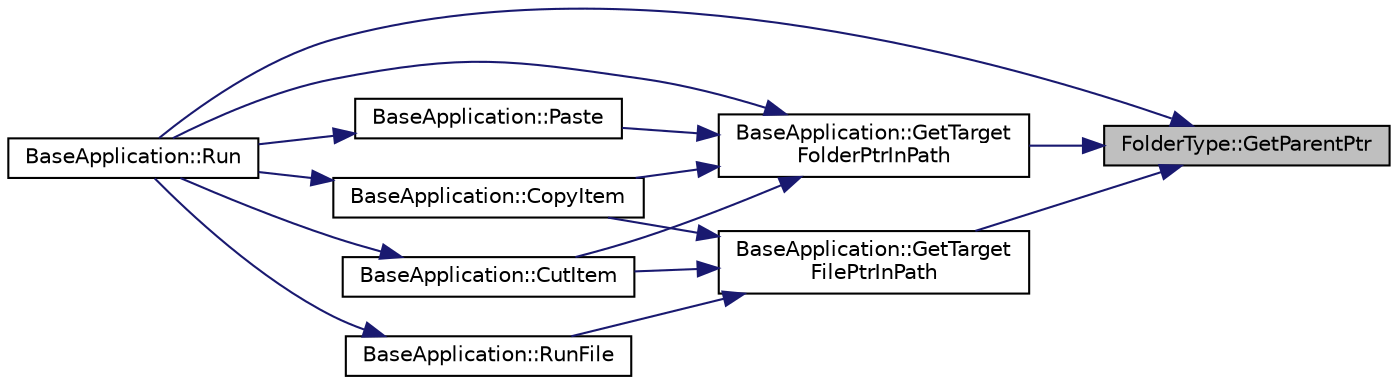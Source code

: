 digraph "FolderType::GetParentPtr"
{
 // LATEX_PDF_SIZE
  edge [fontname="Helvetica",fontsize="10",labelfontname="Helvetica",labelfontsize="10"];
  node [fontname="Helvetica",fontsize="10",shape=record];
  rankdir="RL";
  Node62 [label="FolderType::GetParentPtr",height=0.2,width=0.4,color="black", fillcolor="grey75", style="filled", fontcolor="black",tooltip="Get ParentFolder."];
  Node62 -> Node63 [dir="back",color="midnightblue",fontsize="10",style="solid",fontname="Helvetica"];
  Node63 [label="BaseApplication::Run",height=0.2,width=0.4,color="black", fillcolor="white", style="filled",URL="$class_base_application.html#a8f2ce8add401a3b537f041df9f7ef978",tooltip="Program driver."];
  Node62 -> Node64 [dir="back",color="midnightblue",fontsize="10",style="solid",fontname="Helvetica"];
  Node64 [label="BaseApplication::GetTarget\lFolderPtrInPath",height=0.2,width=0.4,color="black", fillcolor="white", style="filled",URL="$class_base_application.html#a8bcc37c5ac700ff9dca8b0acf8589a5d",tooltip="using Path processor find TargetFolder @detail trace the folder path"];
  Node64 -> Node63 [dir="back",color="midnightblue",fontsize="10",style="solid",fontname="Helvetica"];
  Node64 -> Node65 [dir="back",color="midnightblue",fontsize="10",style="solid",fontname="Helvetica"];
  Node65 [label="BaseApplication::CopyItem",height=0.2,width=0.4,color="black", fillcolor="white", style="filled",URL="$class_base_application.html#af39725a09486b8746e54e59781deee99",tooltip="Copy Item. @detail operation copy [target] [value] copy [target] store on Heap copy [target] [value] ..."];
  Node65 -> Node63 [dir="back",color="midnightblue",fontsize="10",style="solid",fontname="Helvetica"];
  Node64 -> Node66 [dir="back",color="midnightblue",fontsize="10",style="solid",fontname="Helvetica"];
  Node66 [label="BaseApplication::CutItem",height=0.2,width=0.4,color="black", fillcolor="white", style="filled",URL="$class_base_application.html#a0457f13f4b461515b9930424b5328cd0",tooltip="cut/move Item. @detail operation cut [target] [value] cut [target] store on Heap and delete it cut [t..."];
  Node66 -> Node63 [dir="back",color="midnightblue",fontsize="10",style="solid",fontname="Helvetica"];
  Node64 -> Node67 [dir="back",color="midnightblue",fontsize="10",style="solid",fontname="Helvetica"];
  Node67 [label="BaseApplication::Paste",height=0.2,width=0.4,color="black", fillcolor="white", style="filled",URL="$class_base_application.html#a567c67b347b15a02f194fa0d39d744f1",tooltip="paste Item. @detail operation paste [value] paste [target] paste heap data to Value default value is ..."];
  Node67 -> Node63 [dir="back",color="midnightblue",fontsize="10",style="solid",fontname="Helvetica"];
  Node62 -> Node68 [dir="back",color="midnightblue",fontsize="10",style="solid",fontname="Helvetica"];
  Node68 [label="BaseApplication::GetTarget\lFilePtrInPath",height=0.2,width=0.4,color="black", fillcolor="white", style="filled",URL="$class_base_application.html#abe08155a16acff227b954da9f0eed6e4",tooltip="using Path processor find TargetFile @detail trace the file path"];
  Node68 -> Node69 [dir="back",color="midnightblue",fontsize="10",style="solid",fontname="Helvetica"];
  Node69 [label="BaseApplication::RunFile",height=0.2,width=0.4,color="black", fillcolor="white", style="filled",URL="$class_base_application.html#adecbc4b863bc92fc6dbc79efcf7ae7a6",tooltip="Run File. @detail operation run [Target]."];
  Node69 -> Node63 [dir="back",color="midnightblue",fontsize="10",style="solid",fontname="Helvetica"];
  Node68 -> Node65 [dir="back",color="midnightblue",fontsize="10",style="solid",fontname="Helvetica"];
  Node68 -> Node66 [dir="back",color="midnightblue",fontsize="10",style="solid",fontname="Helvetica"];
}
